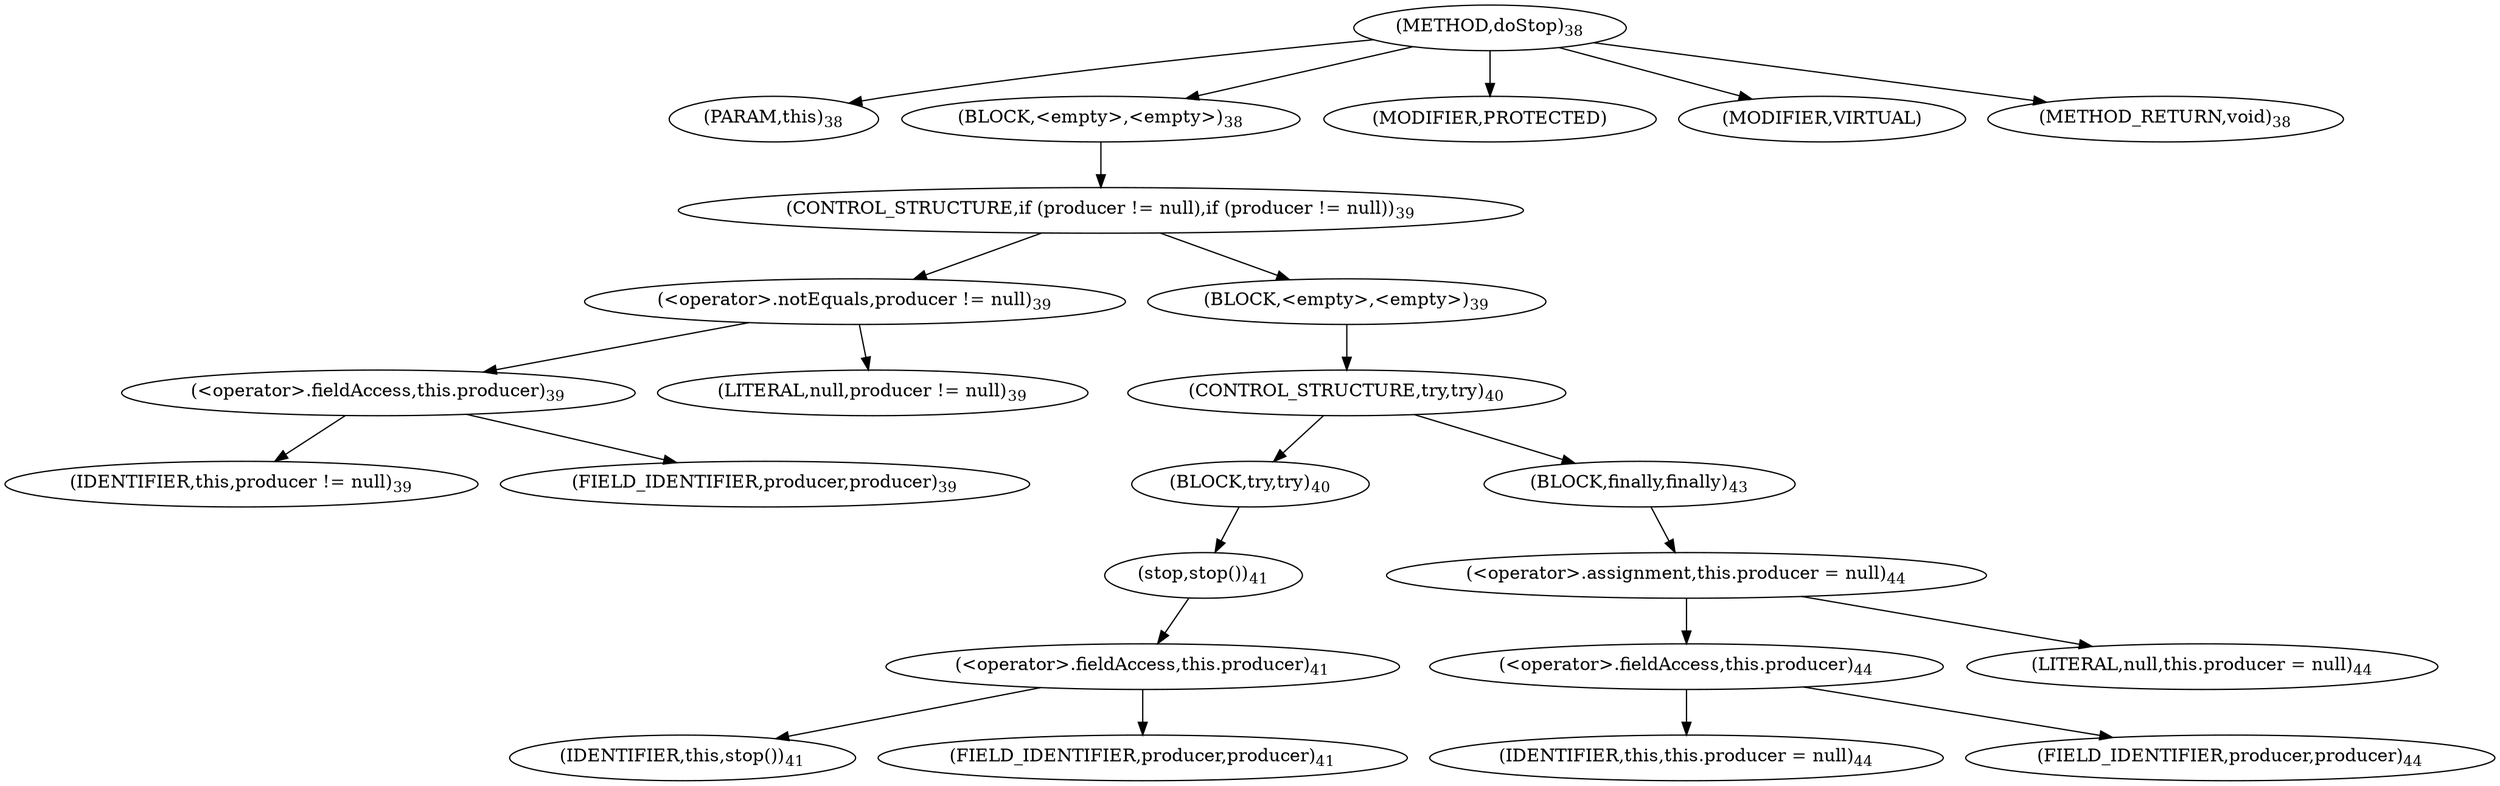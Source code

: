 digraph "doStop" {  
"28" [label = <(METHOD,doStop)<SUB>38</SUB>> ]
"29" [label = <(PARAM,this)<SUB>38</SUB>> ]
"30" [label = <(BLOCK,&lt;empty&gt;,&lt;empty&gt;)<SUB>38</SUB>> ]
"31" [label = <(CONTROL_STRUCTURE,if (producer != null),if (producer != null))<SUB>39</SUB>> ]
"32" [label = <(&lt;operator&gt;.notEquals,producer != null)<SUB>39</SUB>> ]
"33" [label = <(&lt;operator&gt;.fieldAccess,this.producer)<SUB>39</SUB>> ]
"34" [label = <(IDENTIFIER,this,producer != null)<SUB>39</SUB>> ]
"35" [label = <(FIELD_IDENTIFIER,producer,producer)<SUB>39</SUB>> ]
"36" [label = <(LITERAL,null,producer != null)<SUB>39</SUB>> ]
"37" [label = <(BLOCK,&lt;empty&gt;,&lt;empty&gt;)<SUB>39</SUB>> ]
"38" [label = <(CONTROL_STRUCTURE,try,try)<SUB>40</SUB>> ]
"39" [label = <(BLOCK,try,try)<SUB>40</SUB>> ]
"40" [label = <(stop,stop())<SUB>41</SUB>> ]
"41" [label = <(&lt;operator&gt;.fieldAccess,this.producer)<SUB>41</SUB>> ]
"42" [label = <(IDENTIFIER,this,stop())<SUB>41</SUB>> ]
"43" [label = <(FIELD_IDENTIFIER,producer,producer)<SUB>41</SUB>> ]
"44" [label = <(BLOCK,finally,finally)<SUB>43</SUB>> ]
"45" [label = <(&lt;operator&gt;.assignment,this.producer = null)<SUB>44</SUB>> ]
"46" [label = <(&lt;operator&gt;.fieldAccess,this.producer)<SUB>44</SUB>> ]
"47" [label = <(IDENTIFIER,this,this.producer = null)<SUB>44</SUB>> ]
"48" [label = <(FIELD_IDENTIFIER,producer,producer)<SUB>44</SUB>> ]
"49" [label = <(LITERAL,null,this.producer = null)<SUB>44</SUB>> ]
"50" [label = <(MODIFIER,PROTECTED)> ]
"51" [label = <(MODIFIER,VIRTUAL)> ]
"52" [label = <(METHOD_RETURN,void)<SUB>38</SUB>> ]
  "28" -> "29" 
  "28" -> "30" 
  "28" -> "50" 
  "28" -> "51" 
  "28" -> "52" 
  "30" -> "31" 
  "31" -> "32" 
  "31" -> "37" 
  "32" -> "33" 
  "32" -> "36" 
  "33" -> "34" 
  "33" -> "35" 
  "37" -> "38" 
  "38" -> "39" 
  "38" -> "44" 
  "39" -> "40" 
  "40" -> "41" 
  "41" -> "42" 
  "41" -> "43" 
  "44" -> "45" 
  "45" -> "46" 
  "45" -> "49" 
  "46" -> "47" 
  "46" -> "48" 
}

